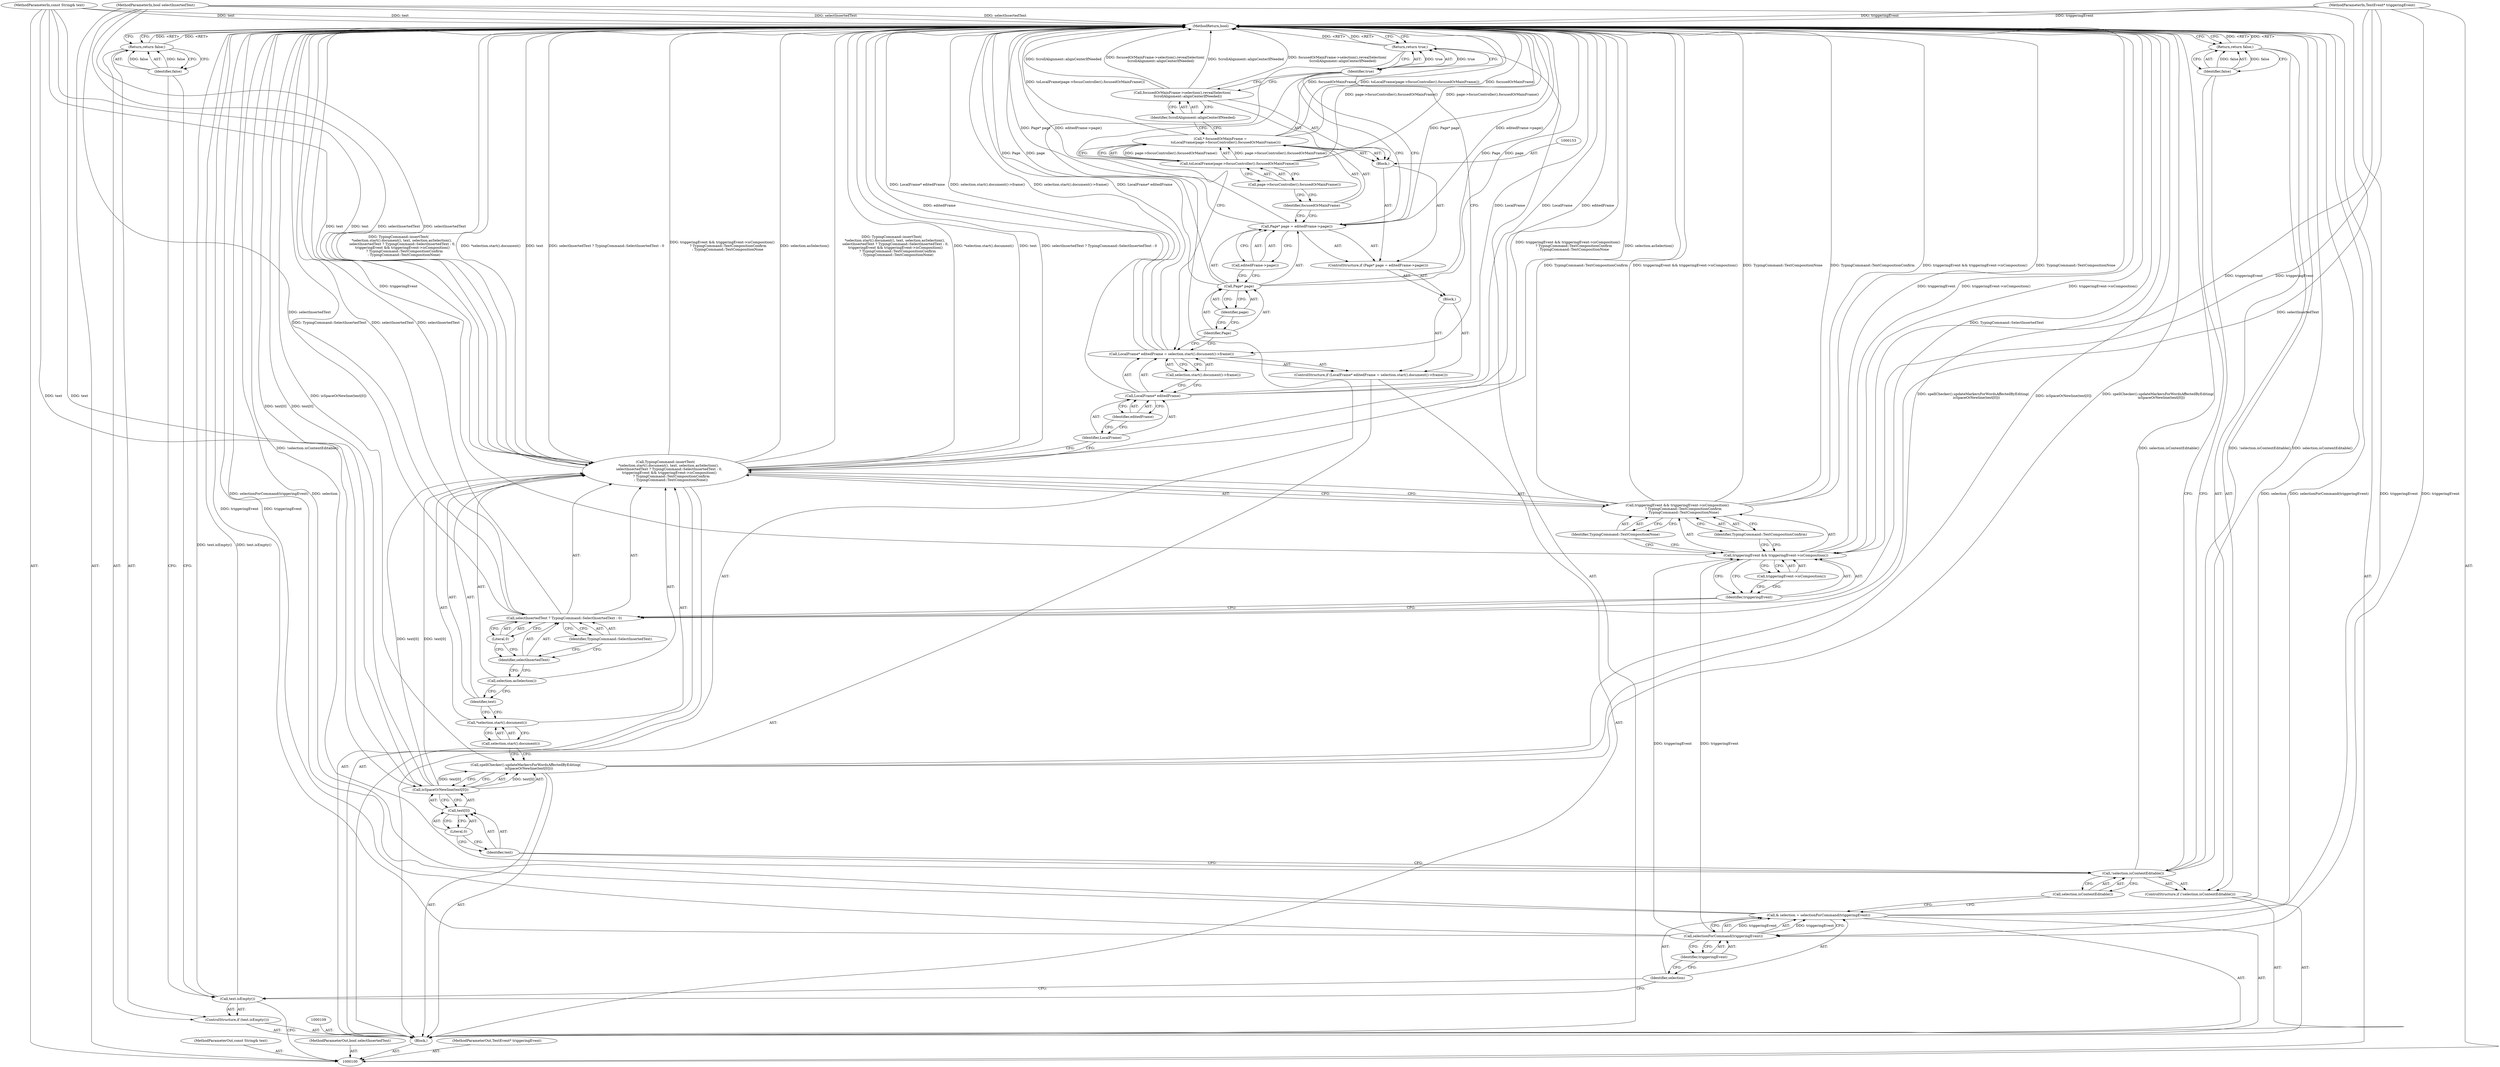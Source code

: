 digraph "0_Chrome_a69c7b5d863dacbb08bfaa04359e3bc0bb4470dc" {
"1000162" [label="(MethodReturn,bool)"];
"1000101" [label="(MethodParameterIn,const String& text)"];
"1000258" [label="(MethodParameterOut,const String& text)"];
"1000119" [label="(Call,spellChecker().updateMarkersForWordsAffectedByEditing(\n      isSpaceOrNewline(text[0])))"];
"1000121" [label="(Call,text[0])"];
"1000122" [label="(Identifier,text)"];
"1000123" [label="(Literal,0)"];
"1000120" [label="(Call,isSpaceOrNewline(text[0]))"];
"1000124" [label="(Call,TypingCommand::insertText(\n      *selection.start().document(), text, selection.asSelection(),\n       selectInsertedText ? TypingCommand::SelectInsertedText : 0,\n       triggeringEvent && triggeringEvent->isComposition()\n           ? TypingCommand::TextCompositionConfirm\n          : TypingCommand::TextCompositionNone))"];
"1000127" [label="(Identifier,text)"];
"1000128" [label="(Call,selection.asSelection())"];
"1000125" [label="(Call,*selection.start().document())"];
"1000126" [label="(Call,selection.start().document())"];
"1000131" [label="(Identifier,TypingCommand::SelectInsertedText)"];
"1000132" [label="(Literal,0)"];
"1000129" [label="(Call,selectInsertedText ? TypingCommand::SelectInsertedText : 0)"];
"1000130" [label="(Identifier,selectInsertedText)"];
"1000136" [label="(Call,triggeringEvent->isComposition())"];
"1000133" [label="(Call,triggeringEvent && triggeringEvent->isComposition()\n           ? TypingCommand::TextCompositionConfirm\n          : TypingCommand::TextCompositionNone)"];
"1000134" [label="(Call,triggeringEvent && triggeringEvent->isComposition())"];
"1000135" [label="(Identifier,triggeringEvent)"];
"1000137" [label="(Identifier,TypingCommand::TextCompositionConfirm)"];
"1000138" [label="(Identifier,TypingCommand::TextCompositionNone)"];
"1000102" [label="(MethodParameterIn,bool selectInsertedText)"];
"1000259" [label="(MethodParameterOut,bool selectInsertedText)"];
"1000143" [label="(Identifier,editedFrame)"];
"1000139" [label="(ControlStructure,if (LocalFrame* editedFrame = selection.start().document()->frame()))"];
"1000144" [label="(Call,selection.start().document()->frame())"];
"1000140" [label="(Call,LocalFrame* editedFrame = selection.start().document()->frame())"];
"1000141" [label="(Call,LocalFrame* editedFrame)"];
"1000142" [label="(Identifier,LocalFrame)"];
"1000145" [label="(Block,)"];
"1000150" [label="(Identifier,page)"];
"1000151" [label="(Call,editedFrame->page())"];
"1000146" [label="(ControlStructure,if (Page* page = editedFrame->page()))"];
"1000147" [label="(Call,Page* page = editedFrame->page())"];
"1000148" [label="(Call,Page* page)"];
"1000149" [label="(Identifier,Page)"];
"1000154" [label="(Call,* focusedOrMainFrame =\n          toLocalFrame(page->focusController().focusedOrMainFrame()))"];
"1000155" [label="(Identifier,focusedOrMainFrame)"];
"1000152" [label="(Block,)"];
"1000156" [label="(Call,toLocalFrame(page->focusController().focusedOrMainFrame()))"];
"1000157" [label="(Call,page->focusController().focusedOrMainFrame())"];
"1000158" [label="(Call,focusedOrMainFrame->selection().revealSelection(\n          ScrollAlignment::alignCenterIfNeeded))"];
"1000159" [label="(Identifier,ScrollAlignment::alignCenterIfNeeded)"];
"1000103" [label="(MethodParameterIn,TextEvent* triggeringEvent)"];
"1000260" [label="(MethodParameterOut,TextEvent* triggeringEvent)"];
"1000104" [label="(Block,)"];
"1000160" [label="(Return,return true;)"];
"1000161" [label="(Identifier,true)"];
"1000105" [label="(ControlStructure,if (text.isEmpty()))"];
"1000106" [label="(Call,text.isEmpty())"];
"1000108" [label="(Identifier,false)"];
"1000107" [label="(Return,return false;)"];
"1000110" [label="(Call,& selection = selectionForCommand(triggeringEvent))"];
"1000111" [label="(Identifier,selection)"];
"1000112" [label="(Call,selectionForCommand(triggeringEvent))"];
"1000113" [label="(Identifier,triggeringEvent)"];
"1000114" [label="(ControlStructure,if (!selection.isContentEditable()))"];
"1000115" [label="(Call,!selection.isContentEditable())"];
"1000116" [label="(Call,selection.isContentEditable())"];
"1000118" [label="(Identifier,false)"];
"1000117" [label="(Return,return false;)"];
"1000162" -> "1000100"  [label="AST: "];
"1000162" -> "1000107"  [label="CFG: "];
"1000162" -> "1000117"  [label="CFG: "];
"1000162" -> "1000160"  [label="CFG: "];
"1000117" -> "1000162"  [label="DDG: <RET>"];
"1000158" -> "1000162"  [label="DDG: ScrollAlignment::alignCenterIfNeeded"];
"1000158" -> "1000162"  [label="DDG: focusedOrMainFrame->selection().revealSelection(\n          ScrollAlignment::alignCenterIfNeeded)"];
"1000141" -> "1000162"  [label="DDG: LocalFrame"];
"1000141" -> "1000162"  [label="DDG: editedFrame"];
"1000124" -> "1000162"  [label="DDG: *selection.start().document()"];
"1000124" -> "1000162"  [label="DDG: text"];
"1000124" -> "1000162"  [label="DDG: selectInsertedText ? TypingCommand::SelectInsertedText : 0"];
"1000124" -> "1000162"  [label="DDG: triggeringEvent && triggeringEvent->isComposition()\n           ? TypingCommand::TextCompositionConfirm\n          : TypingCommand::TextCompositionNone"];
"1000124" -> "1000162"  [label="DDG: selection.asSelection()"];
"1000124" -> "1000162"  [label="DDG: TypingCommand::insertText(\n      *selection.start().document(), text, selection.asSelection(),\n       selectInsertedText ? TypingCommand::SelectInsertedText : 0,\n       triggeringEvent && triggeringEvent->isComposition()\n           ? TypingCommand::TextCompositionConfirm\n          : TypingCommand::TextCompositionNone)"];
"1000147" -> "1000162"  [label="DDG: editedFrame->page()"];
"1000147" -> "1000162"  [label="DDG: Page* page"];
"1000156" -> "1000162"  [label="DDG: page->focusController().focusedOrMainFrame()"];
"1000140" -> "1000162"  [label="DDG: LocalFrame* editedFrame"];
"1000140" -> "1000162"  [label="DDG: selection.start().document()->frame()"];
"1000148" -> "1000162"  [label="DDG: page"];
"1000148" -> "1000162"  [label="DDG: Page"];
"1000119" -> "1000162"  [label="DDG: spellChecker().updateMarkersForWordsAffectedByEditing(\n      isSpaceOrNewline(text[0]))"];
"1000119" -> "1000162"  [label="DDG: isSpaceOrNewline(text[0])"];
"1000129" -> "1000162"  [label="DDG: selectInsertedText"];
"1000129" -> "1000162"  [label="DDG: TypingCommand::SelectInsertedText"];
"1000154" -> "1000162"  [label="DDG: focusedOrMainFrame"];
"1000154" -> "1000162"  [label="DDG: toLocalFrame(page->focusController().focusedOrMainFrame())"];
"1000133" -> "1000162"  [label="DDG: triggeringEvent && triggeringEvent->isComposition()"];
"1000133" -> "1000162"  [label="DDG: TypingCommand::TextCompositionNone"];
"1000133" -> "1000162"  [label="DDG: TypingCommand::TextCompositionConfirm"];
"1000103" -> "1000162"  [label="DDG: triggeringEvent"];
"1000115" -> "1000162"  [label="DDG: !selection.isContentEditable()"];
"1000115" -> "1000162"  [label="DDG: selection.isContentEditable()"];
"1000120" -> "1000162"  [label="DDG: text[0]"];
"1000102" -> "1000162"  [label="DDG: selectInsertedText"];
"1000110" -> "1000162"  [label="DDG: selectionForCommand(triggeringEvent)"];
"1000110" -> "1000162"  [label="DDG: selection"];
"1000134" -> "1000162"  [label="DDG: triggeringEvent"];
"1000134" -> "1000162"  [label="DDG: triggeringEvent->isComposition()"];
"1000112" -> "1000162"  [label="DDG: triggeringEvent"];
"1000101" -> "1000162"  [label="DDG: text"];
"1000106" -> "1000162"  [label="DDG: text.isEmpty()"];
"1000160" -> "1000162"  [label="DDG: <RET>"];
"1000107" -> "1000162"  [label="DDG: <RET>"];
"1000101" -> "1000100"  [label="AST: "];
"1000101" -> "1000162"  [label="DDG: text"];
"1000101" -> "1000120"  [label="DDG: text"];
"1000101" -> "1000124"  [label="DDG: text"];
"1000258" -> "1000100"  [label="AST: "];
"1000119" -> "1000104"  [label="AST: "];
"1000119" -> "1000120"  [label="CFG: "];
"1000120" -> "1000119"  [label="AST: "];
"1000126" -> "1000119"  [label="CFG: "];
"1000119" -> "1000162"  [label="DDG: spellChecker().updateMarkersForWordsAffectedByEditing(\n      isSpaceOrNewline(text[0]))"];
"1000119" -> "1000162"  [label="DDG: isSpaceOrNewline(text[0])"];
"1000120" -> "1000119"  [label="DDG: text[0]"];
"1000121" -> "1000120"  [label="AST: "];
"1000121" -> "1000123"  [label="CFG: "];
"1000122" -> "1000121"  [label="AST: "];
"1000123" -> "1000121"  [label="AST: "];
"1000120" -> "1000121"  [label="CFG: "];
"1000122" -> "1000121"  [label="AST: "];
"1000122" -> "1000115"  [label="CFG: "];
"1000123" -> "1000122"  [label="CFG: "];
"1000123" -> "1000121"  [label="AST: "];
"1000123" -> "1000122"  [label="CFG: "];
"1000121" -> "1000123"  [label="CFG: "];
"1000120" -> "1000119"  [label="AST: "];
"1000120" -> "1000121"  [label="CFG: "];
"1000121" -> "1000120"  [label="AST: "];
"1000119" -> "1000120"  [label="CFG: "];
"1000120" -> "1000162"  [label="DDG: text[0]"];
"1000120" -> "1000119"  [label="DDG: text[0]"];
"1000101" -> "1000120"  [label="DDG: text"];
"1000120" -> "1000124"  [label="DDG: text[0]"];
"1000124" -> "1000104"  [label="AST: "];
"1000124" -> "1000133"  [label="CFG: "];
"1000125" -> "1000124"  [label="AST: "];
"1000127" -> "1000124"  [label="AST: "];
"1000128" -> "1000124"  [label="AST: "];
"1000129" -> "1000124"  [label="AST: "];
"1000133" -> "1000124"  [label="AST: "];
"1000142" -> "1000124"  [label="CFG: "];
"1000124" -> "1000162"  [label="DDG: *selection.start().document()"];
"1000124" -> "1000162"  [label="DDG: text"];
"1000124" -> "1000162"  [label="DDG: selectInsertedText ? TypingCommand::SelectInsertedText : 0"];
"1000124" -> "1000162"  [label="DDG: triggeringEvent && triggeringEvent->isComposition()\n           ? TypingCommand::TextCompositionConfirm\n          : TypingCommand::TextCompositionNone"];
"1000124" -> "1000162"  [label="DDG: selection.asSelection()"];
"1000124" -> "1000162"  [label="DDG: TypingCommand::insertText(\n      *selection.start().document(), text, selection.asSelection(),\n       selectInsertedText ? TypingCommand::SelectInsertedText : 0,\n       triggeringEvent && triggeringEvent->isComposition()\n           ? TypingCommand::TextCompositionConfirm\n          : TypingCommand::TextCompositionNone)"];
"1000120" -> "1000124"  [label="DDG: text[0]"];
"1000101" -> "1000124"  [label="DDG: text"];
"1000102" -> "1000124"  [label="DDG: selectInsertedText"];
"1000127" -> "1000124"  [label="AST: "];
"1000127" -> "1000125"  [label="CFG: "];
"1000128" -> "1000127"  [label="CFG: "];
"1000128" -> "1000124"  [label="AST: "];
"1000128" -> "1000127"  [label="CFG: "];
"1000130" -> "1000128"  [label="CFG: "];
"1000125" -> "1000124"  [label="AST: "];
"1000125" -> "1000126"  [label="CFG: "];
"1000126" -> "1000125"  [label="AST: "];
"1000127" -> "1000125"  [label="CFG: "];
"1000126" -> "1000125"  [label="AST: "];
"1000126" -> "1000119"  [label="CFG: "];
"1000125" -> "1000126"  [label="CFG: "];
"1000131" -> "1000129"  [label="AST: "];
"1000131" -> "1000130"  [label="CFG: "];
"1000129" -> "1000131"  [label="CFG: "];
"1000132" -> "1000129"  [label="AST: "];
"1000132" -> "1000130"  [label="CFG: "];
"1000129" -> "1000132"  [label="CFG: "];
"1000129" -> "1000124"  [label="AST: "];
"1000129" -> "1000131"  [label="CFG: "];
"1000129" -> "1000132"  [label="CFG: "];
"1000130" -> "1000129"  [label="AST: "];
"1000131" -> "1000129"  [label="AST: "];
"1000132" -> "1000129"  [label="AST: "];
"1000135" -> "1000129"  [label="CFG: "];
"1000129" -> "1000162"  [label="DDG: selectInsertedText"];
"1000129" -> "1000162"  [label="DDG: TypingCommand::SelectInsertedText"];
"1000102" -> "1000129"  [label="DDG: selectInsertedText"];
"1000130" -> "1000129"  [label="AST: "];
"1000130" -> "1000128"  [label="CFG: "];
"1000131" -> "1000130"  [label="CFG: "];
"1000132" -> "1000130"  [label="CFG: "];
"1000136" -> "1000134"  [label="AST: "];
"1000136" -> "1000135"  [label="CFG: "];
"1000134" -> "1000136"  [label="CFG: "];
"1000133" -> "1000124"  [label="AST: "];
"1000133" -> "1000137"  [label="CFG: "];
"1000133" -> "1000138"  [label="CFG: "];
"1000134" -> "1000133"  [label="AST: "];
"1000137" -> "1000133"  [label="AST: "];
"1000138" -> "1000133"  [label="AST: "];
"1000124" -> "1000133"  [label="CFG: "];
"1000133" -> "1000162"  [label="DDG: triggeringEvent && triggeringEvent->isComposition()"];
"1000133" -> "1000162"  [label="DDG: TypingCommand::TextCompositionNone"];
"1000133" -> "1000162"  [label="DDG: TypingCommand::TextCompositionConfirm"];
"1000134" -> "1000133"  [label="AST: "];
"1000134" -> "1000135"  [label="CFG: "];
"1000134" -> "1000136"  [label="CFG: "];
"1000135" -> "1000134"  [label="AST: "];
"1000136" -> "1000134"  [label="AST: "];
"1000137" -> "1000134"  [label="CFG: "];
"1000138" -> "1000134"  [label="CFG: "];
"1000134" -> "1000162"  [label="DDG: triggeringEvent"];
"1000134" -> "1000162"  [label="DDG: triggeringEvent->isComposition()"];
"1000112" -> "1000134"  [label="DDG: triggeringEvent"];
"1000103" -> "1000134"  [label="DDG: triggeringEvent"];
"1000135" -> "1000134"  [label="AST: "];
"1000135" -> "1000129"  [label="CFG: "];
"1000136" -> "1000135"  [label="CFG: "];
"1000134" -> "1000135"  [label="CFG: "];
"1000137" -> "1000133"  [label="AST: "];
"1000137" -> "1000134"  [label="CFG: "];
"1000133" -> "1000137"  [label="CFG: "];
"1000138" -> "1000133"  [label="AST: "];
"1000138" -> "1000134"  [label="CFG: "];
"1000133" -> "1000138"  [label="CFG: "];
"1000102" -> "1000100"  [label="AST: "];
"1000102" -> "1000162"  [label="DDG: selectInsertedText"];
"1000102" -> "1000124"  [label="DDG: selectInsertedText"];
"1000102" -> "1000129"  [label="DDG: selectInsertedText"];
"1000259" -> "1000100"  [label="AST: "];
"1000143" -> "1000141"  [label="AST: "];
"1000143" -> "1000142"  [label="CFG: "];
"1000141" -> "1000143"  [label="CFG: "];
"1000139" -> "1000104"  [label="AST: "];
"1000140" -> "1000139"  [label="AST: "];
"1000145" -> "1000139"  [label="AST: "];
"1000144" -> "1000140"  [label="AST: "];
"1000144" -> "1000141"  [label="CFG: "];
"1000140" -> "1000144"  [label="CFG: "];
"1000140" -> "1000139"  [label="AST: "];
"1000140" -> "1000144"  [label="CFG: "];
"1000141" -> "1000140"  [label="AST: "];
"1000144" -> "1000140"  [label="AST: "];
"1000149" -> "1000140"  [label="CFG: "];
"1000161" -> "1000140"  [label="CFG: "];
"1000140" -> "1000162"  [label="DDG: LocalFrame* editedFrame"];
"1000140" -> "1000162"  [label="DDG: selection.start().document()->frame()"];
"1000141" -> "1000140"  [label="AST: "];
"1000141" -> "1000143"  [label="CFG: "];
"1000142" -> "1000141"  [label="AST: "];
"1000143" -> "1000141"  [label="AST: "];
"1000144" -> "1000141"  [label="CFG: "];
"1000141" -> "1000162"  [label="DDG: LocalFrame"];
"1000141" -> "1000162"  [label="DDG: editedFrame"];
"1000142" -> "1000141"  [label="AST: "];
"1000142" -> "1000124"  [label="CFG: "];
"1000143" -> "1000142"  [label="CFG: "];
"1000145" -> "1000139"  [label="AST: "];
"1000146" -> "1000145"  [label="AST: "];
"1000150" -> "1000148"  [label="AST: "];
"1000150" -> "1000149"  [label="CFG: "];
"1000148" -> "1000150"  [label="CFG: "];
"1000151" -> "1000147"  [label="AST: "];
"1000151" -> "1000148"  [label="CFG: "];
"1000147" -> "1000151"  [label="CFG: "];
"1000146" -> "1000145"  [label="AST: "];
"1000147" -> "1000146"  [label="AST: "];
"1000152" -> "1000146"  [label="AST: "];
"1000147" -> "1000146"  [label="AST: "];
"1000147" -> "1000151"  [label="CFG: "];
"1000148" -> "1000147"  [label="AST: "];
"1000151" -> "1000147"  [label="AST: "];
"1000155" -> "1000147"  [label="CFG: "];
"1000161" -> "1000147"  [label="CFG: "];
"1000147" -> "1000162"  [label="DDG: editedFrame->page()"];
"1000147" -> "1000162"  [label="DDG: Page* page"];
"1000148" -> "1000147"  [label="AST: "];
"1000148" -> "1000150"  [label="CFG: "];
"1000149" -> "1000148"  [label="AST: "];
"1000150" -> "1000148"  [label="AST: "];
"1000151" -> "1000148"  [label="CFG: "];
"1000148" -> "1000162"  [label="DDG: page"];
"1000148" -> "1000162"  [label="DDG: Page"];
"1000149" -> "1000148"  [label="AST: "];
"1000149" -> "1000140"  [label="CFG: "];
"1000150" -> "1000149"  [label="CFG: "];
"1000154" -> "1000152"  [label="AST: "];
"1000154" -> "1000156"  [label="CFG: "];
"1000155" -> "1000154"  [label="AST: "];
"1000156" -> "1000154"  [label="AST: "];
"1000159" -> "1000154"  [label="CFG: "];
"1000154" -> "1000162"  [label="DDG: focusedOrMainFrame"];
"1000154" -> "1000162"  [label="DDG: toLocalFrame(page->focusController().focusedOrMainFrame())"];
"1000156" -> "1000154"  [label="DDG: page->focusController().focusedOrMainFrame()"];
"1000155" -> "1000154"  [label="AST: "];
"1000155" -> "1000147"  [label="CFG: "];
"1000157" -> "1000155"  [label="CFG: "];
"1000152" -> "1000146"  [label="AST: "];
"1000153" -> "1000152"  [label="AST: "];
"1000154" -> "1000152"  [label="AST: "];
"1000158" -> "1000152"  [label="AST: "];
"1000156" -> "1000154"  [label="AST: "];
"1000156" -> "1000157"  [label="CFG: "];
"1000157" -> "1000156"  [label="AST: "];
"1000154" -> "1000156"  [label="CFG: "];
"1000156" -> "1000162"  [label="DDG: page->focusController().focusedOrMainFrame()"];
"1000156" -> "1000154"  [label="DDG: page->focusController().focusedOrMainFrame()"];
"1000157" -> "1000156"  [label="AST: "];
"1000157" -> "1000155"  [label="CFG: "];
"1000156" -> "1000157"  [label="CFG: "];
"1000158" -> "1000152"  [label="AST: "];
"1000158" -> "1000159"  [label="CFG: "];
"1000159" -> "1000158"  [label="AST: "];
"1000161" -> "1000158"  [label="CFG: "];
"1000158" -> "1000162"  [label="DDG: ScrollAlignment::alignCenterIfNeeded"];
"1000158" -> "1000162"  [label="DDG: focusedOrMainFrame->selection().revealSelection(\n          ScrollAlignment::alignCenterIfNeeded)"];
"1000159" -> "1000158"  [label="AST: "];
"1000159" -> "1000154"  [label="CFG: "];
"1000158" -> "1000159"  [label="CFG: "];
"1000103" -> "1000100"  [label="AST: "];
"1000103" -> "1000162"  [label="DDG: triggeringEvent"];
"1000103" -> "1000112"  [label="DDG: triggeringEvent"];
"1000103" -> "1000134"  [label="DDG: triggeringEvent"];
"1000260" -> "1000100"  [label="AST: "];
"1000104" -> "1000100"  [label="AST: "];
"1000105" -> "1000104"  [label="AST: "];
"1000109" -> "1000104"  [label="AST: "];
"1000110" -> "1000104"  [label="AST: "];
"1000114" -> "1000104"  [label="AST: "];
"1000119" -> "1000104"  [label="AST: "];
"1000124" -> "1000104"  [label="AST: "];
"1000139" -> "1000104"  [label="AST: "];
"1000160" -> "1000104"  [label="AST: "];
"1000160" -> "1000104"  [label="AST: "];
"1000160" -> "1000161"  [label="CFG: "];
"1000161" -> "1000160"  [label="AST: "];
"1000162" -> "1000160"  [label="CFG: "];
"1000160" -> "1000162"  [label="DDG: <RET>"];
"1000161" -> "1000160"  [label="DDG: true"];
"1000161" -> "1000160"  [label="AST: "];
"1000161" -> "1000158"  [label="CFG: "];
"1000161" -> "1000147"  [label="CFG: "];
"1000161" -> "1000140"  [label="CFG: "];
"1000160" -> "1000161"  [label="CFG: "];
"1000161" -> "1000160"  [label="DDG: true"];
"1000105" -> "1000104"  [label="AST: "];
"1000106" -> "1000105"  [label="AST: "];
"1000107" -> "1000105"  [label="AST: "];
"1000106" -> "1000105"  [label="AST: "];
"1000106" -> "1000100"  [label="CFG: "];
"1000108" -> "1000106"  [label="CFG: "];
"1000111" -> "1000106"  [label="CFG: "];
"1000106" -> "1000162"  [label="DDG: text.isEmpty()"];
"1000108" -> "1000107"  [label="AST: "];
"1000108" -> "1000106"  [label="CFG: "];
"1000107" -> "1000108"  [label="CFG: "];
"1000108" -> "1000107"  [label="DDG: false"];
"1000107" -> "1000105"  [label="AST: "];
"1000107" -> "1000108"  [label="CFG: "];
"1000108" -> "1000107"  [label="AST: "];
"1000162" -> "1000107"  [label="CFG: "];
"1000107" -> "1000162"  [label="DDG: <RET>"];
"1000108" -> "1000107"  [label="DDG: false"];
"1000110" -> "1000104"  [label="AST: "];
"1000110" -> "1000112"  [label="CFG: "];
"1000111" -> "1000110"  [label="AST: "];
"1000112" -> "1000110"  [label="AST: "];
"1000116" -> "1000110"  [label="CFG: "];
"1000110" -> "1000162"  [label="DDG: selectionForCommand(triggeringEvent)"];
"1000110" -> "1000162"  [label="DDG: selection"];
"1000112" -> "1000110"  [label="DDG: triggeringEvent"];
"1000111" -> "1000110"  [label="AST: "];
"1000111" -> "1000106"  [label="CFG: "];
"1000113" -> "1000111"  [label="CFG: "];
"1000112" -> "1000110"  [label="AST: "];
"1000112" -> "1000113"  [label="CFG: "];
"1000113" -> "1000112"  [label="AST: "];
"1000110" -> "1000112"  [label="CFG: "];
"1000112" -> "1000162"  [label="DDG: triggeringEvent"];
"1000112" -> "1000110"  [label="DDG: triggeringEvent"];
"1000103" -> "1000112"  [label="DDG: triggeringEvent"];
"1000112" -> "1000134"  [label="DDG: triggeringEvent"];
"1000113" -> "1000112"  [label="AST: "];
"1000113" -> "1000111"  [label="CFG: "];
"1000112" -> "1000113"  [label="CFG: "];
"1000114" -> "1000104"  [label="AST: "];
"1000115" -> "1000114"  [label="AST: "];
"1000117" -> "1000114"  [label="AST: "];
"1000115" -> "1000114"  [label="AST: "];
"1000115" -> "1000116"  [label="CFG: "];
"1000116" -> "1000115"  [label="AST: "];
"1000118" -> "1000115"  [label="CFG: "];
"1000122" -> "1000115"  [label="CFG: "];
"1000115" -> "1000162"  [label="DDG: !selection.isContentEditable()"];
"1000115" -> "1000162"  [label="DDG: selection.isContentEditable()"];
"1000116" -> "1000115"  [label="AST: "];
"1000116" -> "1000110"  [label="CFG: "];
"1000115" -> "1000116"  [label="CFG: "];
"1000118" -> "1000117"  [label="AST: "];
"1000118" -> "1000115"  [label="CFG: "];
"1000117" -> "1000118"  [label="CFG: "];
"1000118" -> "1000117"  [label="DDG: false"];
"1000117" -> "1000114"  [label="AST: "];
"1000117" -> "1000118"  [label="CFG: "];
"1000118" -> "1000117"  [label="AST: "];
"1000162" -> "1000117"  [label="CFG: "];
"1000117" -> "1000162"  [label="DDG: <RET>"];
"1000118" -> "1000117"  [label="DDG: false"];
}
